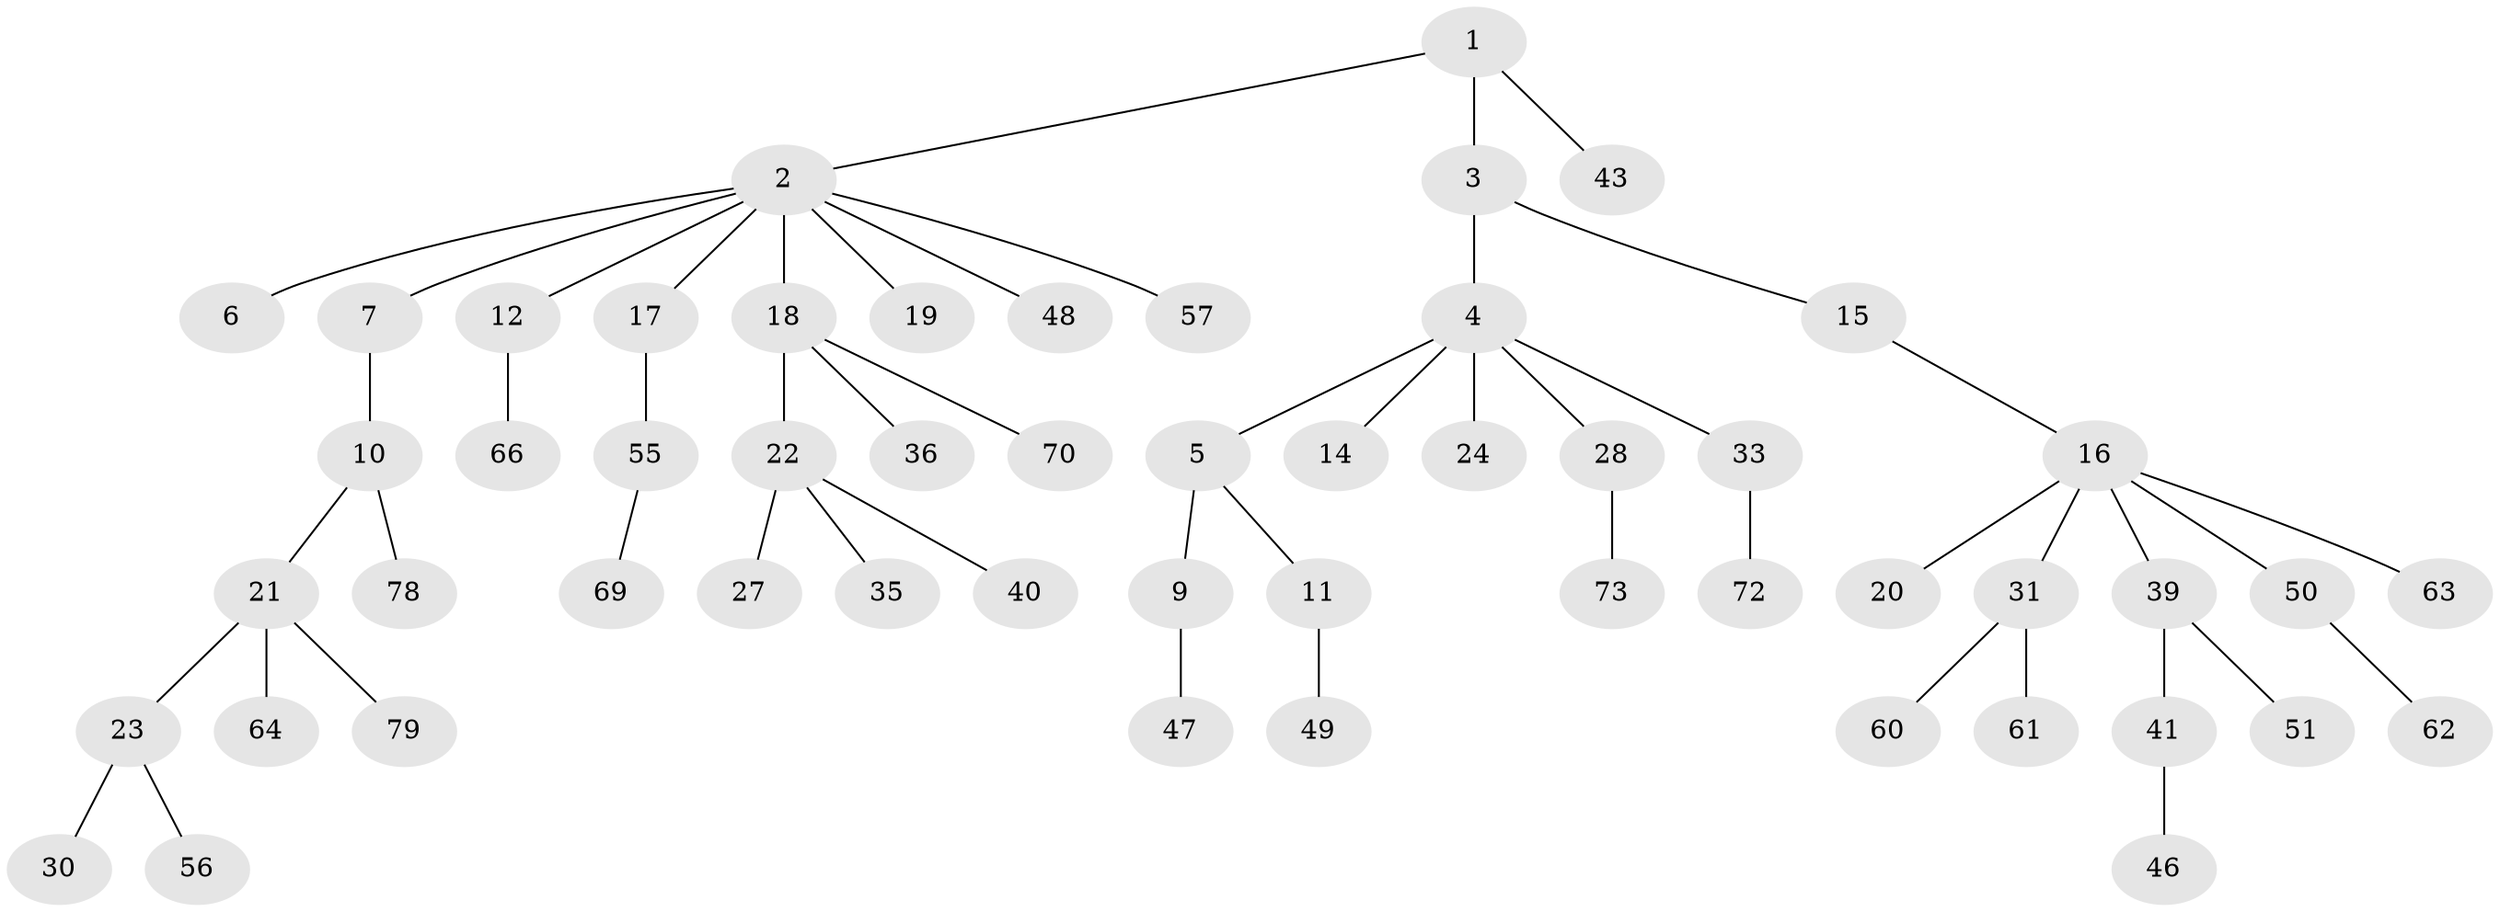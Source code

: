 // original degree distribution, {3: 0.1625, 7: 0.025, 4: 0.0875, 5: 0.0125, 2: 0.1875, 1: 0.525}
// Generated by graph-tools (version 1.1) at 2025/42/03/06/25 10:42:05]
// undirected, 54 vertices, 53 edges
graph export_dot {
graph [start="1"]
  node [color=gray90,style=filled];
  1 [super="+32"];
  2 [super="+13"];
  3 [super="+54"];
  4 [super="+8"];
  5 [super="+75"];
  6 [super="+25"];
  7 [super="+80"];
  9 [super="+29"];
  10 [super="+45"];
  11 [super="+52"];
  12 [super="+34"];
  14;
  15;
  16 [super="+38"];
  17;
  18 [super="+59"];
  19;
  20;
  21 [super="+42"];
  22 [super="+26"];
  23 [super="+44"];
  24;
  27 [super="+37"];
  28;
  30;
  31;
  33;
  35;
  36;
  39;
  40 [super="+76"];
  41 [super="+77"];
  43 [super="+71"];
  46;
  47;
  48;
  49;
  50 [super="+53"];
  51 [super="+65"];
  55 [super="+67"];
  56;
  57 [super="+58"];
  60 [super="+68"];
  61;
  62;
  63;
  64;
  66;
  69;
  70;
  72;
  73 [super="+74"];
  78;
  79;
  1 -- 2;
  1 -- 3;
  1 -- 43;
  2 -- 6;
  2 -- 7;
  2 -- 12;
  2 -- 18;
  2 -- 57;
  2 -- 48;
  2 -- 17;
  2 -- 19;
  3 -- 4;
  3 -- 15;
  4 -- 5;
  4 -- 24;
  4 -- 28;
  4 -- 33;
  4 -- 14;
  5 -- 9;
  5 -- 11;
  7 -- 10;
  9 -- 47;
  10 -- 21;
  10 -- 78;
  11 -- 49;
  12 -- 66;
  15 -- 16;
  16 -- 20;
  16 -- 31;
  16 -- 39;
  16 -- 50;
  16 -- 63;
  17 -- 55;
  18 -- 22;
  18 -- 36;
  18 -- 70;
  21 -- 23;
  21 -- 64;
  21 -- 79;
  22 -- 27;
  22 -- 40;
  22 -- 35;
  23 -- 30;
  23 -- 56;
  28 -- 73;
  31 -- 60;
  31 -- 61;
  33 -- 72;
  39 -- 41;
  39 -- 51;
  41 -- 46;
  50 -- 62;
  55 -- 69;
}
